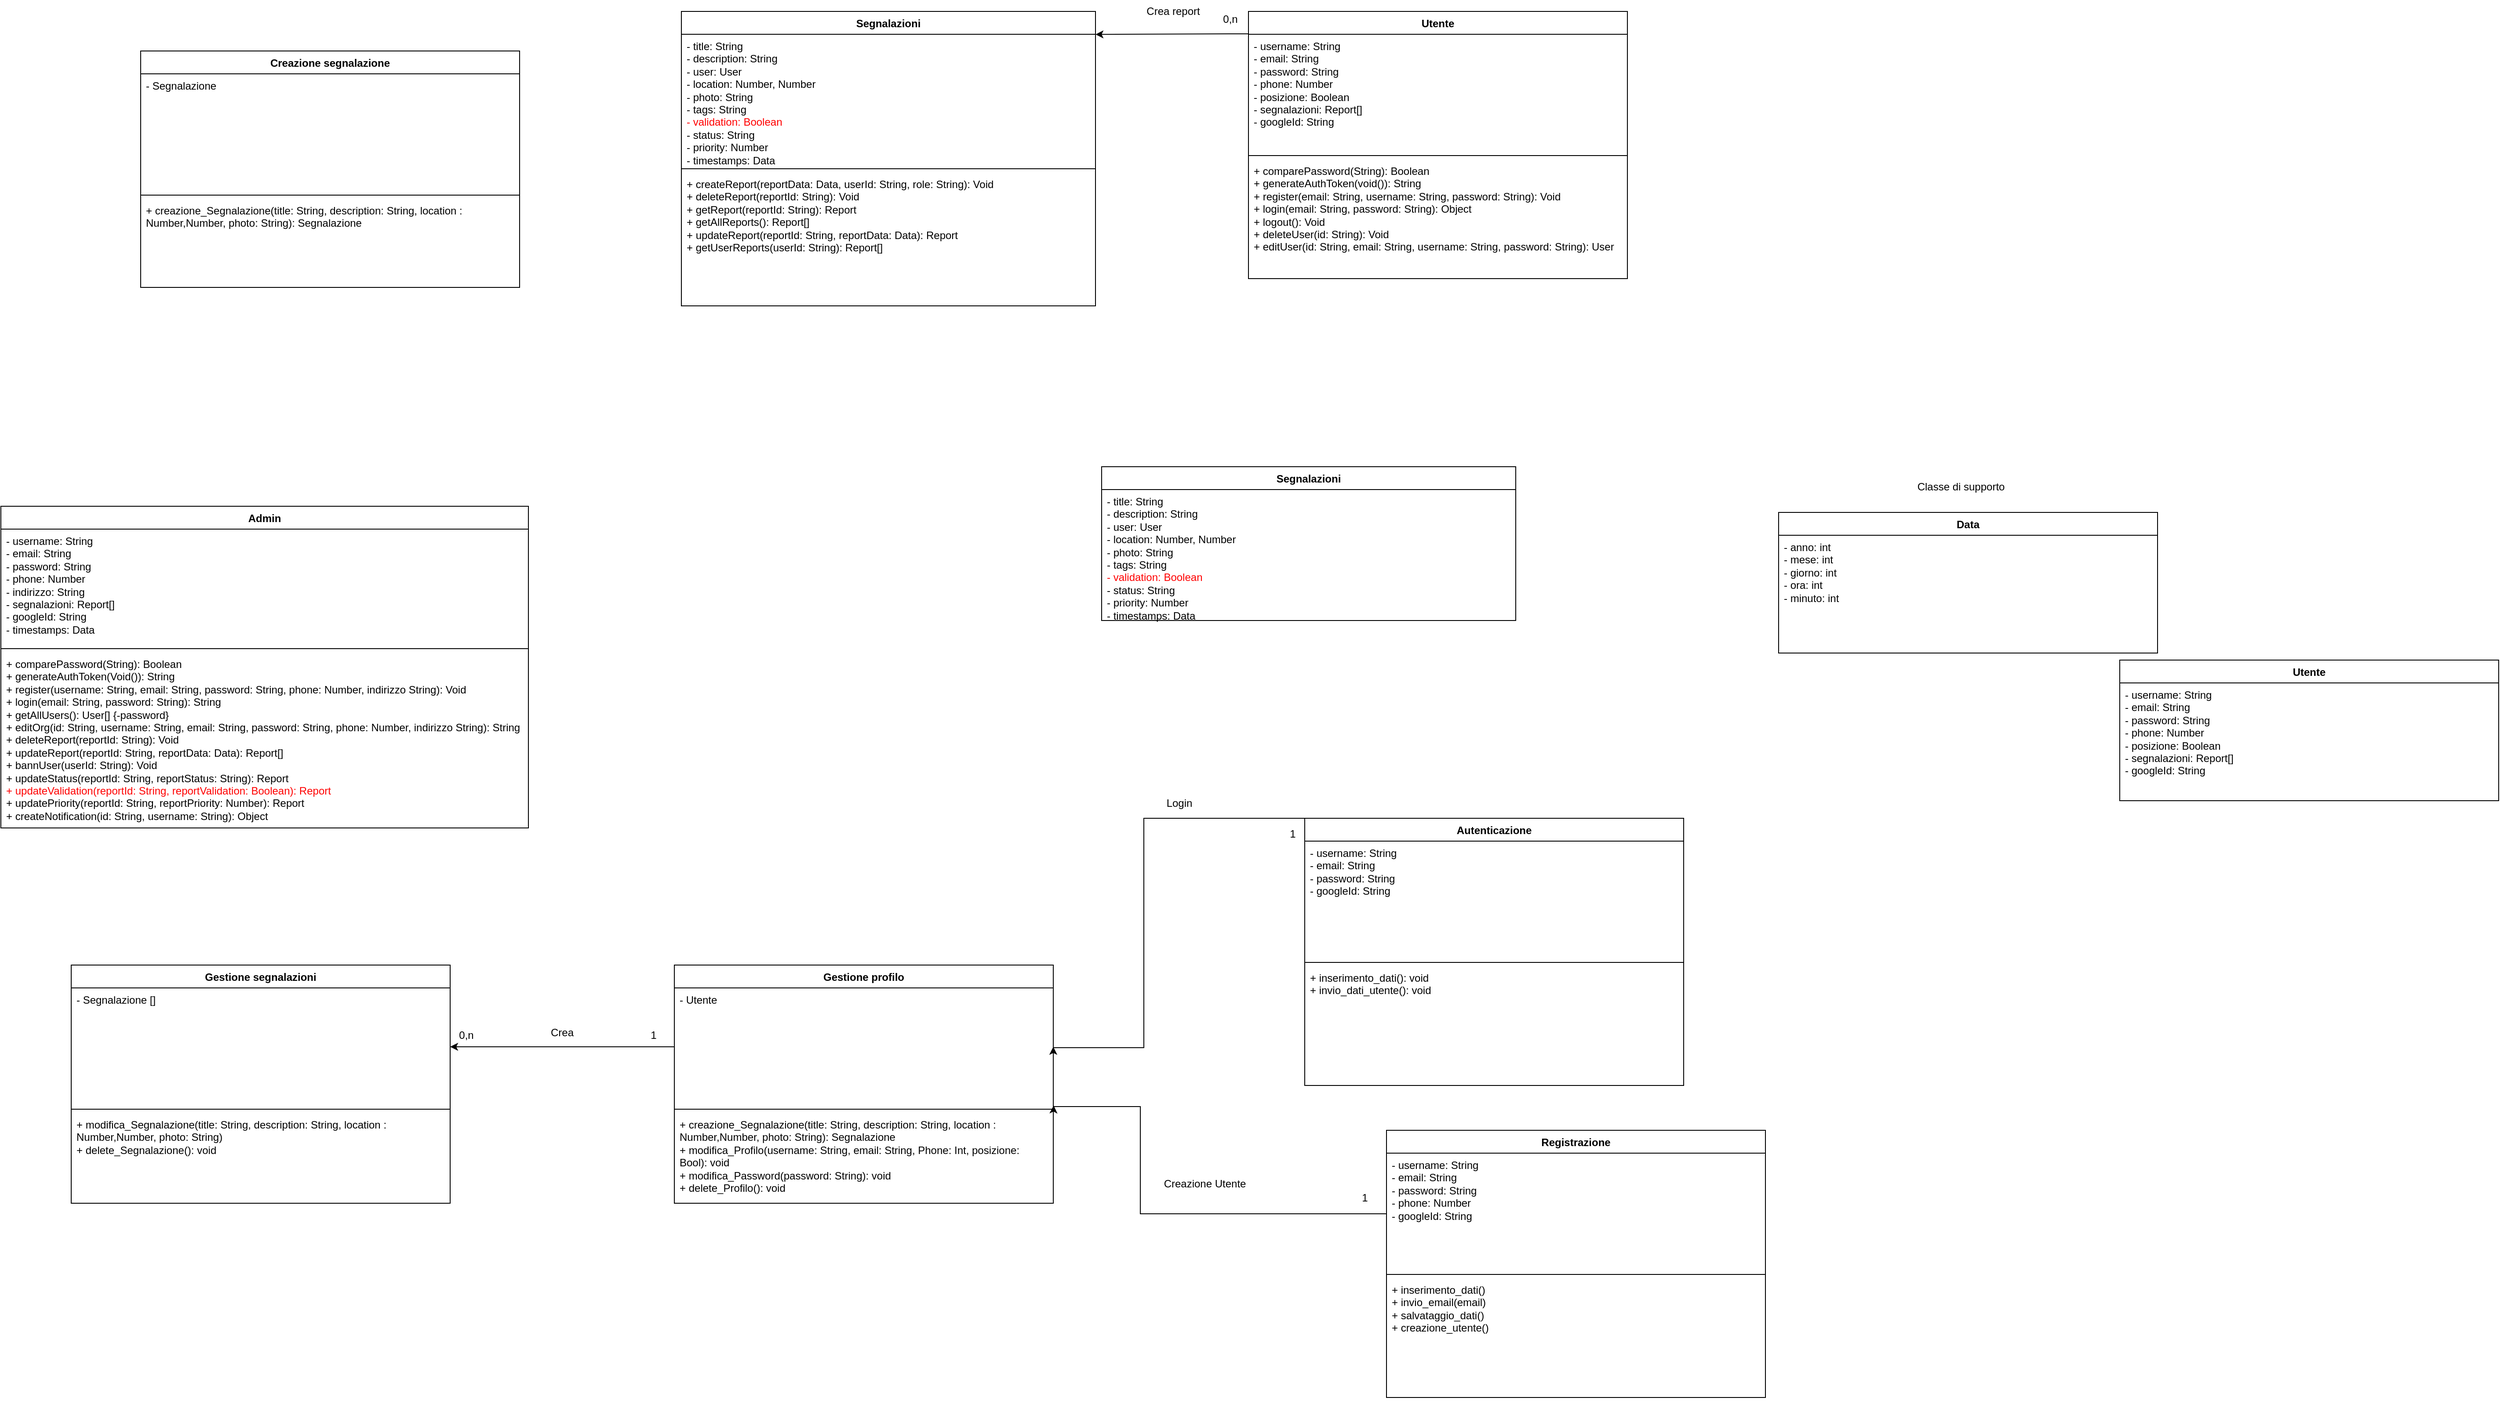 <mxfile version="28.0.4">
  <diagram name="Pagina-1" id="D61wX9a7zAdGFQ_ZhTpW">
    <mxGraphModel dx="2250" dy="1203" grid="0" gridSize="10" guides="1" tooltips="1" connect="1" arrows="1" fold="1" page="0" pageScale="1" pageWidth="827" pageHeight="1169" math="0" shadow="0">
      <root>
        <mxCell id="0" />
        <mxCell id="1" parent="0" />
        <mxCell id="V4XFyPgnutx3cwaMfU-Y-9" value="Segnalazioni" style="swimlane;fontStyle=1;align=center;verticalAlign=top;childLayout=stackLayout;horizontal=1;startSize=26;horizontalStack=0;resizeParent=1;resizeParentMax=0;resizeLast=0;collapsible=1;marginBottom=0;whiteSpace=wrap;html=1;" parent="1" vertex="1">
          <mxGeometry x="748" y="-193" width="471" height="335" as="geometry" />
        </mxCell>
        <mxCell id="V4XFyPgnutx3cwaMfU-Y-10" value="- title: String&lt;div&gt;- description: String&lt;/div&gt;&lt;div&gt;- user: User&lt;/div&gt;&lt;div&gt;- location: Number, Number&lt;/div&gt;&lt;div&gt;- photo: String&lt;/div&gt;&lt;div&gt;- tags: String&lt;/div&gt;&lt;div&gt;&lt;font style=&quot;color: light-dark(rgb(255, 0, 0), rgb(237, 237, 237));&quot;&gt;- validation: Boolean&lt;/font&gt;&lt;/div&gt;&lt;div&gt;- status: String&lt;/div&gt;&lt;div&gt;- priority: Number&lt;/div&gt;&lt;div&gt;- timestamps: Data&lt;/div&gt;" style="text;strokeColor=none;fillColor=none;align=left;verticalAlign=top;spacingLeft=4;spacingRight=4;overflow=hidden;rotatable=0;points=[[0,0.5],[1,0.5]];portConstraint=eastwest;whiteSpace=wrap;html=1;" parent="V4XFyPgnutx3cwaMfU-Y-9" vertex="1">
          <mxGeometry y="26" width="471" height="149" as="geometry" />
        </mxCell>
        <mxCell id="V4XFyPgnutx3cwaMfU-Y-11" value="" style="line;strokeWidth=1;fillColor=none;align=left;verticalAlign=middle;spacingTop=-1;spacingLeft=3;spacingRight=3;rotatable=0;labelPosition=right;points=[];portConstraint=eastwest;strokeColor=inherit;" parent="V4XFyPgnutx3cwaMfU-Y-9" vertex="1">
          <mxGeometry y="175" width="471" height="8" as="geometry" />
        </mxCell>
        <mxCell id="V4XFyPgnutx3cwaMfU-Y-12" value="+ createReport(reportData: Data, userId: String, role: String): Void&lt;div&gt;+ deleteReport(reportId: String): Void&lt;/div&gt;&lt;div&gt;+ getReport(reportId: String): Report&lt;/div&gt;&lt;div&gt;+ getAllReports(): Report[]&lt;/div&gt;&lt;div&gt;+ updateReport(reportId: String, reportData: Data): Report&lt;/div&gt;&lt;div&gt;+ getUserReports(userId: String): Report[]&lt;/div&gt;&lt;div&gt;&lt;br&gt;&lt;div&gt;&lt;br&gt;&lt;/div&gt;&lt;/div&gt;" style="text;strokeColor=none;fillColor=none;align=left;verticalAlign=top;spacingLeft=4;spacingRight=4;overflow=hidden;rotatable=0;points=[[0,0.5],[1,0.5]];portConstraint=eastwest;whiteSpace=wrap;html=1;" parent="V4XFyPgnutx3cwaMfU-Y-9" vertex="1">
          <mxGeometry y="183" width="471" height="152" as="geometry" />
        </mxCell>
        <mxCell id="V4XFyPgnutx3cwaMfU-Y-17" value="Utente" style="swimlane;fontStyle=1;align=center;verticalAlign=top;childLayout=stackLayout;horizontal=1;startSize=26;horizontalStack=0;resizeParent=1;resizeParentMax=0;resizeLast=0;collapsible=1;marginBottom=0;whiteSpace=wrap;html=1;" parent="1" vertex="1">
          <mxGeometry x="1393" y="-193" width="431" height="304" as="geometry" />
        </mxCell>
        <mxCell id="V4XFyPgnutx3cwaMfU-Y-18" value="- username: String&lt;div&gt;- email: String&lt;/div&gt;&lt;div&gt;- password: String&lt;/div&gt;&lt;div&gt;- phone: Number&lt;/div&gt;&lt;div&gt;- posizione: Boolean&lt;/div&gt;&lt;div&gt;- segnalazioni: Report[]&lt;/div&gt;&lt;div&gt;- googleId: String&lt;/div&gt;" style="text;strokeColor=none;fillColor=none;align=left;verticalAlign=top;spacingLeft=4;spacingRight=4;overflow=hidden;rotatable=0;points=[[0,0.5],[1,0.5]];portConstraint=eastwest;whiteSpace=wrap;html=1;" parent="V4XFyPgnutx3cwaMfU-Y-17" vertex="1">
          <mxGeometry y="26" width="431" height="134" as="geometry" />
        </mxCell>
        <mxCell id="V4XFyPgnutx3cwaMfU-Y-19" value="" style="line;strokeWidth=1;fillColor=none;align=left;verticalAlign=middle;spacingTop=-1;spacingLeft=3;spacingRight=3;rotatable=0;labelPosition=right;points=[];portConstraint=eastwest;strokeColor=inherit;" parent="V4XFyPgnutx3cwaMfU-Y-17" vertex="1">
          <mxGeometry y="160" width="431" height="8" as="geometry" />
        </mxCell>
        <mxCell id="V4XFyPgnutx3cwaMfU-Y-20" value="+ comparePassword(String): Boolean&lt;div&gt;+ generateAuthToken(void()): String&lt;/div&gt;&lt;div&gt;+ register(email: String, username: String, password: String): Void&lt;/div&gt;&lt;div&gt;+ login(email: String, password: String): Object&amp;nbsp;&lt;/div&gt;&lt;div&gt;+ logout(): Void&lt;/div&gt;&lt;div&gt;+ deleteUser(id: String): Void&lt;/div&gt;&lt;div&gt;+ editUser(id: String,&amp;nbsp;&lt;span style=&quot;background-color: transparent; color: light-dark(rgb(0, 0, 0), rgb(255, 255, 255));&quot;&gt;email: String, username: String, password: String): User&lt;/span&gt;&lt;/div&gt;" style="text;strokeColor=none;fillColor=none;align=left;verticalAlign=top;spacingLeft=4;spacingRight=4;overflow=hidden;rotatable=0;points=[[0,0.5],[1,0.5]];portConstraint=eastwest;whiteSpace=wrap;html=1;" parent="V4XFyPgnutx3cwaMfU-Y-17" vertex="1">
          <mxGeometry y="168" width="431" height="136" as="geometry" />
        </mxCell>
        <mxCell id="V4XFyPgnutx3cwaMfU-Y-21" value="Admin" style="swimlane;fontStyle=1;align=center;verticalAlign=top;childLayout=stackLayout;horizontal=1;startSize=26;horizontalStack=0;resizeParent=1;resizeParentMax=0;resizeLast=0;collapsible=1;marginBottom=0;whiteSpace=wrap;html=1;" parent="1" vertex="1">
          <mxGeometry x="-26" y="370" width="600" height="366" as="geometry" />
        </mxCell>
        <mxCell id="V4XFyPgnutx3cwaMfU-Y-22" value="- username: String&lt;div&gt;- email: String&lt;/div&gt;&lt;div&gt;- password: String&lt;/div&gt;&lt;div&gt;- phone: Number&lt;/div&gt;&lt;div&gt;- indirizzo: String&lt;/div&gt;&lt;div&gt;- segnalazioni: Report[]&lt;/div&gt;&lt;div&gt;- googleId: String&lt;/div&gt;&lt;div&gt;- timestamps: Data&lt;/div&gt;" style="text;strokeColor=none;fillColor=none;align=left;verticalAlign=top;spacingLeft=4;spacingRight=4;overflow=hidden;rotatable=0;points=[[0,0.5],[1,0.5]];portConstraint=eastwest;whiteSpace=wrap;html=1;" parent="V4XFyPgnutx3cwaMfU-Y-21" vertex="1">
          <mxGeometry y="26" width="600" height="132" as="geometry" />
        </mxCell>
        <mxCell id="V4XFyPgnutx3cwaMfU-Y-23" value="" style="line;strokeWidth=1;fillColor=none;align=left;verticalAlign=middle;spacingTop=-1;spacingLeft=3;spacingRight=3;rotatable=0;labelPosition=right;points=[];portConstraint=eastwest;strokeColor=inherit;" parent="V4XFyPgnutx3cwaMfU-Y-21" vertex="1">
          <mxGeometry y="158" width="600" height="8" as="geometry" />
        </mxCell>
        <mxCell id="V4XFyPgnutx3cwaMfU-Y-24" value="+ comparePassword(String): Boolean&lt;div&gt;+ generateAuthToken(Void()): String&lt;/div&gt;&lt;div&gt;+ register(username: String, email: String, password: String, phone: Number, indirizzo String):&amp;nbsp;Void&lt;/div&gt;&lt;div&gt;+ login(email: String, password: String): String&lt;/div&gt;&lt;div&gt;+ getAllUsers(): User[] {-password}&lt;/div&gt;&lt;div&gt;+ editOrg(id: String, username: String, email: String, password: String, phone: Number, indirizzo String): String&lt;/div&gt;&lt;div&gt;+ deleteReport(reportId: String): Void&lt;/div&gt;&lt;div&gt;+ updateReport(reportId: String, reportData: Data): Report[]&lt;/div&gt;&lt;div&gt;+ bannUser(userId: String): Void&lt;/div&gt;&lt;div&gt;+ updateStatus(reportId: String, reportStatus: String): Report&lt;/div&gt;&lt;div&gt;&lt;font style=&quot;color: rgb(255, 0, 0);&quot;&gt;+ updateValidation(reportId: String, reportValidation: Boolean): Report&lt;/font&gt;&lt;/div&gt;&lt;div&gt;+ updatePriority(reportId: String, reportPriority: Number): Report&amp;nbsp;&lt;/div&gt;&lt;div&gt;+ createNotification(id: String, username: String): Object&lt;/div&gt;" style="text;strokeColor=none;fillColor=none;align=left;verticalAlign=top;spacingLeft=4;spacingRight=4;overflow=hidden;rotatable=0;points=[[0,0.5],[1,0.5]];portConstraint=eastwest;whiteSpace=wrap;html=1;" parent="V4XFyPgnutx3cwaMfU-Y-21" vertex="1">
          <mxGeometry y="166" width="600" height="200" as="geometry" />
        </mxCell>
        <mxCell id="Z63-iecKKiaxwsUvU0zS-1" value="" style="endArrow=classic;html=1;rounded=0;exitX=0.001;exitY=-0.004;exitDx=0;exitDy=0;exitPerimeter=0;entryX=1;entryY=0.001;entryDx=0;entryDy=0;entryPerimeter=0;" parent="1" source="V4XFyPgnutx3cwaMfU-Y-18" target="V4XFyPgnutx3cwaMfU-Y-10" edge="1">
          <mxGeometry width="50" height="50" relative="1" as="geometry">
            <mxPoint x="906" y="641" as="sourcePoint" />
            <mxPoint x="956" y="591" as="targetPoint" />
          </mxGeometry>
        </mxCell>
        <mxCell id="Z63-iecKKiaxwsUvU0zS-2" value="Crea report" style="text;html=1;align=center;verticalAlign=middle;resizable=0;points=[];autosize=1;strokeColor=none;fillColor=none;" parent="1" vertex="1">
          <mxGeometry x="1267" y="-206" width="79" height="26" as="geometry" />
        </mxCell>
        <mxCell id="Z63-iecKKiaxwsUvU0zS-3" value="0,n" style="text;html=1;align=center;verticalAlign=middle;resizable=0;points=[];autosize=1;strokeColor=none;fillColor=none;" parent="1" vertex="1">
          <mxGeometry x="1354" y="-197" width="35" height="26" as="geometry" />
        </mxCell>
        <mxCell id="Z63-iecKKiaxwsUvU0zS-4" value="Registrazione" style="swimlane;fontStyle=1;align=center;verticalAlign=top;childLayout=stackLayout;horizontal=1;startSize=26;horizontalStack=0;resizeParent=1;resizeParentMax=0;resizeLast=0;collapsible=1;marginBottom=0;whiteSpace=wrap;html=1;" parent="1" vertex="1">
          <mxGeometry x="1550" y="1080" width="431" height="304" as="geometry" />
        </mxCell>
        <mxCell id="Z63-iecKKiaxwsUvU0zS-5" value="- username: String&lt;div&gt;- email: String&lt;/div&gt;&lt;div&gt;- password: String&lt;/div&gt;&lt;div&gt;- phone: Number&lt;/div&gt;&lt;div&gt;- googleId: String&lt;/div&gt;" style="text;strokeColor=none;fillColor=none;align=left;verticalAlign=top;spacingLeft=4;spacingRight=4;overflow=hidden;rotatable=0;points=[[0,0.5],[1,0.5]];portConstraint=eastwest;whiteSpace=wrap;html=1;" parent="Z63-iecKKiaxwsUvU0zS-4" vertex="1">
          <mxGeometry y="26" width="431" height="134" as="geometry" />
        </mxCell>
        <mxCell id="Z63-iecKKiaxwsUvU0zS-6" value="" style="line;strokeWidth=1;fillColor=none;align=left;verticalAlign=middle;spacingTop=-1;spacingLeft=3;spacingRight=3;rotatable=0;labelPosition=right;points=[];portConstraint=eastwest;strokeColor=inherit;" parent="Z63-iecKKiaxwsUvU0zS-4" vertex="1">
          <mxGeometry y="160" width="431" height="8" as="geometry" />
        </mxCell>
        <mxCell id="Z63-iecKKiaxwsUvU0zS-7" value="&lt;div&gt;+ inserimento_dati()&lt;/div&gt;&lt;div&gt;+ invio_email(email)&lt;/div&gt;+ salvataggio_dati()&lt;div&gt;+ creazione_utente()&lt;/div&gt;" style="text;strokeColor=none;fillColor=none;align=left;verticalAlign=top;spacingLeft=4;spacingRight=4;overflow=hidden;rotatable=0;points=[[0,0.5],[1,0.5]];portConstraint=eastwest;whiteSpace=wrap;html=1;" parent="Z63-iecKKiaxwsUvU0zS-4" vertex="1">
          <mxGeometry y="168" width="431" height="136" as="geometry" />
        </mxCell>
        <mxCell id="JmUtmuI74DCiK5lw40Vg-5" value="Gestione segnalazioni" style="swimlane;fontStyle=1;align=center;verticalAlign=top;childLayout=stackLayout;horizontal=1;startSize=26;horizontalStack=0;resizeParent=1;resizeParentMax=0;resizeLast=0;collapsible=1;marginBottom=0;whiteSpace=wrap;html=1;" vertex="1" parent="1">
          <mxGeometry x="54" y="892" width="431" height="271" as="geometry" />
        </mxCell>
        <mxCell id="JmUtmuI74DCiK5lw40Vg-6" value="- Segnalazione []&amp;nbsp;" style="text;strokeColor=none;fillColor=none;align=left;verticalAlign=top;spacingLeft=4;spacingRight=4;overflow=hidden;rotatable=0;points=[[0,0.5],[1,0.5]];portConstraint=eastwest;whiteSpace=wrap;html=1;" vertex="1" parent="JmUtmuI74DCiK5lw40Vg-5">
          <mxGeometry y="26" width="431" height="134" as="geometry" />
        </mxCell>
        <mxCell id="JmUtmuI74DCiK5lw40Vg-7" value="" style="line;strokeWidth=1;fillColor=none;align=left;verticalAlign=middle;spacingTop=-1;spacingLeft=3;spacingRight=3;rotatable=0;labelPosition=right;points=[];portConstraint=eastwest;strokeColor=inherit;" vertex="1" parent="JmUtmuI74DCiK5lw40Vg-5">
          <mxGeometry y="160" width="431" height="8" as="geometry" />
        </mxCell>
        <mxCell id="JmUtmuI74DCiK5lw40Vg-8" value="&lt;div&gt;+ modifica_Segnalazione(title: String, description: String, location : Number,Number, photo: String)&lt;/div&gt;&lt;div&gt;+ delete_Segnalazione(): void&lt;/div&gt;" style="text;strokeColor=none;fillColor=none;align=left;verticalAlign=top;spacingLeft=4;spacingRight=4;overflow=hidden;rotatable=0;points=[[0,0.5],[1,0.5]];portConstraint=eastwest;whiteSpace=wrap;html=1;" vertex="1" parent="JmUtmuI74DCiK5lw40Vg-5">
          <mxGeometry y="168" width="431" height="103" as="geometry" />
        </mxCell>
        <mxCell id="JmUtmuI74DCiK5lw40Vg-9" value="Data" style="swimlane;fontStyle=1;align=center;verticalAlign=top;childLayout=stackLayout;horizontal=1;startSize=26;horizontalStack=0;resizeParent=1;resizeParentMax=0;resizeLast=0;collapsible=1;marginBottom=0;whiteSpace=wrap;html=1;" vertex="1" parent="1">
          <mxGeometry x="1996" y="377" width="431" height="160" as="geometry" />
        </mxCell>
        <mxCell id="JmUtmuI74DCiK5lw40Vg-10" value="- anno: int&lt;div&gt;- mese: int&lt;/div&gt;&lt;div&gt;- giorno: int&lt;/div&gt;&lt;div&gt;- ora: int&amp;nbsp;&lt;/div&gt;&lt;div&gt;- minuto: int&lt;/div&gt;" style="text;strokeColor=none;fillColor=none;align=left;verticalAlign=top;spacingLeft=4;spacingRight=4;overflow=hidden;rotatable=0;points=[[0,0.5],[1,0.5]];portConstraint=eastwest;whiteSpace=wrap;html=1;" vertex="1" parent="JmUtmuI74DCiK5lw40Vg-9">
          <mxGeometry y="26" width="431" height="134" as="geometry" />
        </mxCell>
        <mxCell id="JmUtmuI74DCiK5lw40Vg-13" value="Classe di supporto" style="text;html=1;align=center;verticalAlign=middle;resizable=0;points=[];autosize=1;strokeColor=none;fillColor=none;" vertex="1" parent="1">
          <mxGeometry x="2144" y="335" width="117" height="26" as="geometry" />
        </mxCell>
        <mxCell id="JmUtmuI74DCiK5lw40Vg-14" value="Gestione profilo" style="swimlane;fontStyle=1;align=center;verticalAlign=top;childLayout=stackLayout;horizontal=1;startSize=26;horizontalStack=0;resizeParent=1;resizeParentMax=0;resizeLast=0;collapsible=1;marginBottom=0;whiteSpace=wrap;html=1;" vertex="1" parent="1">
          <mxGeometry x="740" y="892" width="431" height="271" as="geometry" />
        </mxCell>
        <mxCell id="JmUtmuI74DCiK5lw40Vg-15" value="- Utente" style="text;strokeColor=none;fillColor=none;align=left;verticalAlign=top;spacingLeft=4;spacingRight=4;overflow=hidden;rotatable=0;points=[[0,0.5],[1,0.5]];portConstraint=eastwest;whiteSpace=wrap;html=1;" vertex="1" parent="JmUtmuI74DCiK5lw40Vg-14">
          <mxGeometry y="26" width="431" height="134" as="geometry" />
        </mxCell>
        <mxCell id="JmUtmuI74DCiK5lw40Vg-16" value="" style="line;strokeWidth=1;fillColor=none;align=left;verticalAlign=middle;spacingTop=-1;spacingLeft=3;spacingRight=3;rotatable=0;labelPosition=right;points=[];portConstraint=eastwest;strokeColor=inherit;" vertex="1" parent="JmUtmuI74DCiK5lw40Vg-14">
          <mxGeometry y="160" width="431" height="8" as="geometry" />
        </mxCell>
        <mxCell id="JmUtmuI74DCiK5lw40Vg-17" value="&lt;div&gt;+ creazione_Segnalazione(title: String, description: String, location : Number,Number, photo: String): Segnalazione&lt;/div&gt;&lt;div&gt;+ modifica_Profilo(username: String, email: String, Phone: Int, posizione: Bool): void&lt;/div&gt;&lt;div&gt;+ modifica_Password(password: String): void&lt;/div&gt;&lt;div&gt;+ delete_Profilo(): void&lt;/div&gt;" style="text;strokeColor=none;fillColor=none;align=left;verticalAlign=top;spacingLeft=4;spacingRight=4;overflow=hidden;rotatable=0;points=[[0,0.5],[1,0.5]];portConstraint=eastwest;whiteSpace=wrap;html=1;" vertex="1" parent="JmUtmuI74DCiK5lw40Vg-14">
          <mxGeometry y="168" width="431" height="103" as="geometry" />
        </mxCell>
        <mxCell id="JmUtmuI74DCiK5lw40Vg-18" value="Utente" style="swimlane;fontStyle=1;align=center;verticalAlign=top;childLayout=stackLayout;horizontal=1;startSize=26;horizontalStack=0;resizeParent=1;resizeParentMax=0;resizeLast=0;collapsible=1;marginBottom=0;whiteSpace=wrap;html=1;" vertex="1" parent="1">
          <mxGeometry x="2384" y="545" width="431" height="160" as="geometry" />
        </mxCell>
        <mxCell id="JmUtmuI74DCiK5lw40Vg-19" value="- username: String&lt;div&gt;- email: String&lt;/div&gt;&lt;div&gt;- password: String&lt;/div&gt;&lt;div&gt;- phone: Number&lt;/div&gt;&lt;div&gt;- posizione: Boolean&lt;/div&gt;&lt;div&gt;- segnalazioni: Report[]&lt;/div&gt;&lt;div&gt;- googleId: String&lt;/div&gt;" style="text;strokeColor=none;fillColor=none;align=left;verticalAlign=top;spacingLeft=4;spacingRight=4;overflow=hidden;rotatable=0;points=[[0,0.5],[1,0.5]];portConstraint=eastwest;whiteSpace=wrap;html=1;" vertex="1" parent="JmUtmuI74DCiK5lw40Vg-18">
          <mxGeometry y="26" width="431" height="134" as="geometry" />
        </mxCell>
        <mxCell id="JmUtmuI74DCiK5lw40Vg-22" value="Segnalazioni" style="swimlane;fontStyle=1;align=center;verticalAlign=top;childLayout=stackLayout;horizontal=1;startSize=26;horizontalStack=0;resizeParent=1;resizeParentMax=0;resizeLast=0;collapsible=1;marginBottom=0;whiteSpace=wrap;html=1;" vertex="1" parent="1">
          <mxGeometry x="1226" y="325" width="471" height="175" as="geometry" />
        </mxCell>
        <mxCell id="JmUtmuI74DCiK5lw40Vg-23" value="- title: String&lt;div&gt;- description: String&lt;/div&gt;&lt;div&gt;- user: User&lt;/div&gt;&lt;div&gt;- location: Number, Number&lt;/div&gt;&lt;div&gt;- photo: String&lt;/div&gt;&lt;div&gt;- tags: String&lt;/div&gt;&lt;div&gt;&lt;font style=&quot;color: light-dark(rgb(255, 0, 0), rgb(237, 237, 237));&quot;&gt;- validation: Boolean&lt;/font&gt;&lt;/div&gt;&lt;div&gt;- status: String&lt;/div&gt;&lt;div&gt;- priority: Number&lt;/div&gt;&lt;div&gt;- timestamps: Data&lt;/div&gt;" style="text;strokeColor=none;fillColor=none;align=left;verticalAlign=top;spacingLeft=4;spacingRight=4;overflow=hidden;rotatable=0;points=[[0,0.5],[1,0.5]];portConstraint=eastwest;whiteSpace=wrap;html=1;" vertex="1" parent="JmUtmuI74DCiK5lw40Vg-22">
          <mxGeometry y="26" width="471" height="149" as="geometry" />
        </mxCell>
        <mxCell id="JmUtmuI74DCiK5lw40Vg-29" style="edgeStyle=orthogonalEdgeStyle;rounded=0;orthogonalLoop=1;jettySize=auto;html=1;exitX=0;exitY=0;exitDx=0;exitDy=0;entryX=1;entryY=0.5;entryDx=0;entryDy=0;" edge="1" parent="1" source="Z63-iecKKiaxwsUvU0zS-8" target="JmUtmuI74DCiK5lw40Vg-15">
          <mxGeometry relative="1" as="geometry">
            <Array as="points">
              <mxPoint x="1274" y="725" />
              <mxPoint x="1274" y="986" />
            </Array>
          </mxGeometry>
        </mxCell>
        <mxCell id="Z63-iecKKiaxwsUvU0zS-8" value="Autenticazione" style="swimlane;fontStyle=1;align=center;verticalAlign=top;childLayout=stackLayout;horizontal=1;startSize=26;horizontalStack=0;resizeParent=1;resizeParentMax=0;resizeLast=0;collapsible=1;marginBottom=0;whiteSpace=wrap;html=1;" parent="1" vertex="1">
          <mxGeometry x="1457" y="725" width="431" height="304" as="geometry" />
        </mxCell>
        <mxCell id="Z63-iecKKiaxwsUvU0zS-9" value="- username: String&lt;div&gt;- email: String&lt;/div&gt;&lt;div&gt;- password: String&lt;/div&gt;&lt;div&gt;- googleId: String&lt;/div&gt;" style="text;strokeColor=none;fillColor=none;align=left;verticalAlign=top;spacingLeft=4;spacingRight=4;overflow=hidden;rotatable=0;points=[[0,0.5],[1,0.5]];portConstraint=eastwest;whiteSpace=wrap;html=1;" parent="Z63-iecKKiaxwsUvU0zS-8" vertex="1">
          <mxGeometry y="26" width="431" height="134" as="geometry" />
        </mxCell>
        <mxCell id="Z63-iecKKiaxwsUvU0zS-10" value="" style="line;strokeWidth=1;fillColor=none;align=left;verticalAlign=middle;spacingTop=-1;spacingLeft=3;spacingRight=3;rotatable=0;labelPosition=right;points=[];portConstraint=eastwest;strokeColor=inherit;" parent="Z63-iecKKiaxwsUvU0zS-8" vertex="1">
          <mxGeometry y="160" width="431" height="8" as="geometry" />
        </mxCell>
        <mxCell id="Z63-iecKKiaxwsUvU0zS-11" value="&lt;div&gt;+ inserimento_dati(): void&lt;/div&gt;&lt;div&gt;+ invio_dati_utente(): void&lt;/div&gt;" style="text;strokeColor=none;fillColor=none;align=left;verticalAlign=top;spacingLeft=4;spacingRight=4;overflow=hidden;rotatable=0;points=[[0,0.5],[1,0.5]];portConstraint=eastwest;whiteSpace=wrap;html=1;" parent="Z63-iecKKiaxwsUvU0zS-8" vertex="1">
          <mxGeometry y="168" width="431" height="136" as="geometry" />
        </mxCell>
        <mxCell id="JmUtmuI74DCiK5lw40Vg-28" style="edgeStyle=orthogonalEdgeStyle;rounded=0;orthogonalLoop=1;jettySize=auto;html=1;entryX=1.001;entryY=0.998;entryDx=0;entryDy=0;entryPerimeter=0;" edge="1" parent="1" source="Z63-iecKKiaxwsUvU0zS-5" target="JmUtmuI74DCiK5lw40Vg-15">
          <mxGeometry relative="1" as="geometry">
            <Array as="points">
              <mxPoint x="1270" y="1175" />
              <mxPoint x="1270" y="1053" />
            </Array>
          </mxGeometry>
        </mxCell>
        <mxCell id="JmUtmuI74DCiK5lw40Vg-31" value="Creazione Utente" style="text;html=1;align=center;verticalAlign=middle;resizable=0;points=[];autosize=1;strokeColor=none;fillColor=none;" vertex="1" parent="1">
          <mxGeometry x="1287" y="1128" width="111" height="26" as="geometry" />
        </mxCell>
        <mxCell id="JmUtmuI74DCiK5lw40Vg-32" value="1" style="text;html=1;align=center;verticalAlign=middle;resizable=0;points=[];autosize=1;strokeColor=none;fillColor=none;" vertex="1" parent="1">
          <mxGeometry x="1512" y="1144" width="25" height="26" as="geometry" />
        </mxCell>
        <mxCell id="JmUtmuI74DCiK5lw40Vg-34" value="Login" style="text;html=1;align=center;verticalAlign=middle;resizable=0;points=[];autosize=1;strokeColor=none;fillColor=none;" vertex="1" parent="1">
          <mxGeometry x="1290" y="695" width="47" height="26" as="geometry" />
        </mxCell>
        <mxCell id="JmUtmuI74DCiK5lw40Vg-35" value="1" style="text;html=1;align=center;verticalAlign=middle;resizable=0;points=[];autosize=1;strokeColor=none;fillColor=none;" vertex="1" parent="1">
          <mxGeometry x="1430" y="730" width="25" height="26" as="geometry" />
        </mxCell>
        <mxCell id="JmUtmuI74DCiK5lw40Vg-39" value="Crea" style="text;html=1;align=center;verticalAlign=middle;resizable=0;points=[];autosize=1;strokeColor=none;fillColor=none;" vertex="1" parent="1">
          <mxGeometry x="590" y="956" width="44" height="26" as="geometry" />
        </mxCell>
        <mxCell id="JmUtmuI74DCiK5lw40Vg-40" style="edgeStyle=none;rounded=0;orthogonalLoop=1;jettySize=auto;html=1;entryX=1;entryY=0.5;entryDx=0;entryDy=0;" edge="1" parent="1" source="JmUtmuI74DCiK5lw40Vg-15" target="JmUtmuI74DCiK5lw40Vg-6">
          <mxGeometry relative="1" as="geometry">
            <mxPoint x="555" y="987" as="targetPoint" />
          </mxGeometry>
        </mxCell>
        <mxCell id="JmUtmuI74DCiK5lw40Vg-41" value="1" style="text;html=1;align=center;verticalAlign=middle;resizable=0;points=[];autosize=1;strokeColor=none;fillColor=none;" vertex="1" parent="1">
          <mxGeometry x="703" y="959" width="25" height="26" as="geometry" />
        </mxCell>
        <mxCell id="JmUtmuI74DCiK5lw40Vg-42" value="0,n" style="text;html=1;align=center;verticalAlign=middle;resizable=0;points=[];autosize=1;strokeColor=none;fillColor=none;" vertex="1" parent="1">
          <mxGeometry x="485" y="959" width="35" height="26" as="geometry" />
        </mxCell>
        <mxCell id="JmUtmuI74DCiK5lw40Vg-43" value="Creazione segnalazione" style="swimlane;fontStyle=1;align=center;verticalAlign=top;childLayout=stackLayout;horizontal=1;startSize=26;horizontalStack=0;resizeParent=1;resizeParentMax=0;resizeLast=0;collapsible=1;marginBottom=0;whiteSpace=wrap;html=1;" vertex="1" parent="1">
          <mxGeometry x="133" y="-148" width="431" height="269" as="geometry" />
        </mxCell>
        <mxCell id="JmUtmuI74DCiK5lw40Vg-44" value="- Segnalazione&amp;nbsp;" style="text;strokeColor=none;fillColor=none;align=left;verticalAlign=top;spacingLeft=4;spacingRight=4;overflow=hidden;rotatable=0;points=[[0,0.5],[1,0.5]];portConstraint=eastwest;whiteSpace=wrap;html=1;" vertex="1" parent="JmUtmuI74DCiK5lw40Vg-43">
          <mxGeometry y="26" width="431" height="134" as="geometry" />
        </mxCell>
        <mxCell id="JmUtmuI74DCiK5lw40Vg-45" value="" style="line;strokeWidth=1;fillColor=none;align=left;verticalAlign=middle;spacingTop=-1;spacingLeft=3;spacingRight=3;rotatable=0;labelPosition=right;points=[];portConstraint=eastwest;strokeColor=inherit;" vertex="1" parent="JmUtmuI74DCiK5lw40Vg-43">
          <mxGeometry y="160" width="431" height="8" as="geometry" />
        </mxCell>
        <mxCell id="JmUtmuI74DCiK5lw40Vg-46" value="&lt;div&gt;+ creazione_Segnalazione(title: String, description: String, location : Number,Number, photo: String): Segnalazione&lt;/div&gt;" style="text;strokeColor=none;fillColor=none;align=left;verticalAlign=top;spacingLeft=4;spacingRight=4;overflow=hidden;rotatable=0;points=[[0,0.5],[1,0.5]];portConstraint=eastwest;whiteSpace=wrap;html=1;" vertex="1" parent="JmUtmuI74DCiK5lw40Vg-43">
          <mxGeometry y="168" width="431" height="101" as="geometry" />
        </mxCell>
      </root>
    </mxGraphModel>
  </diagram>
</mxfile>
